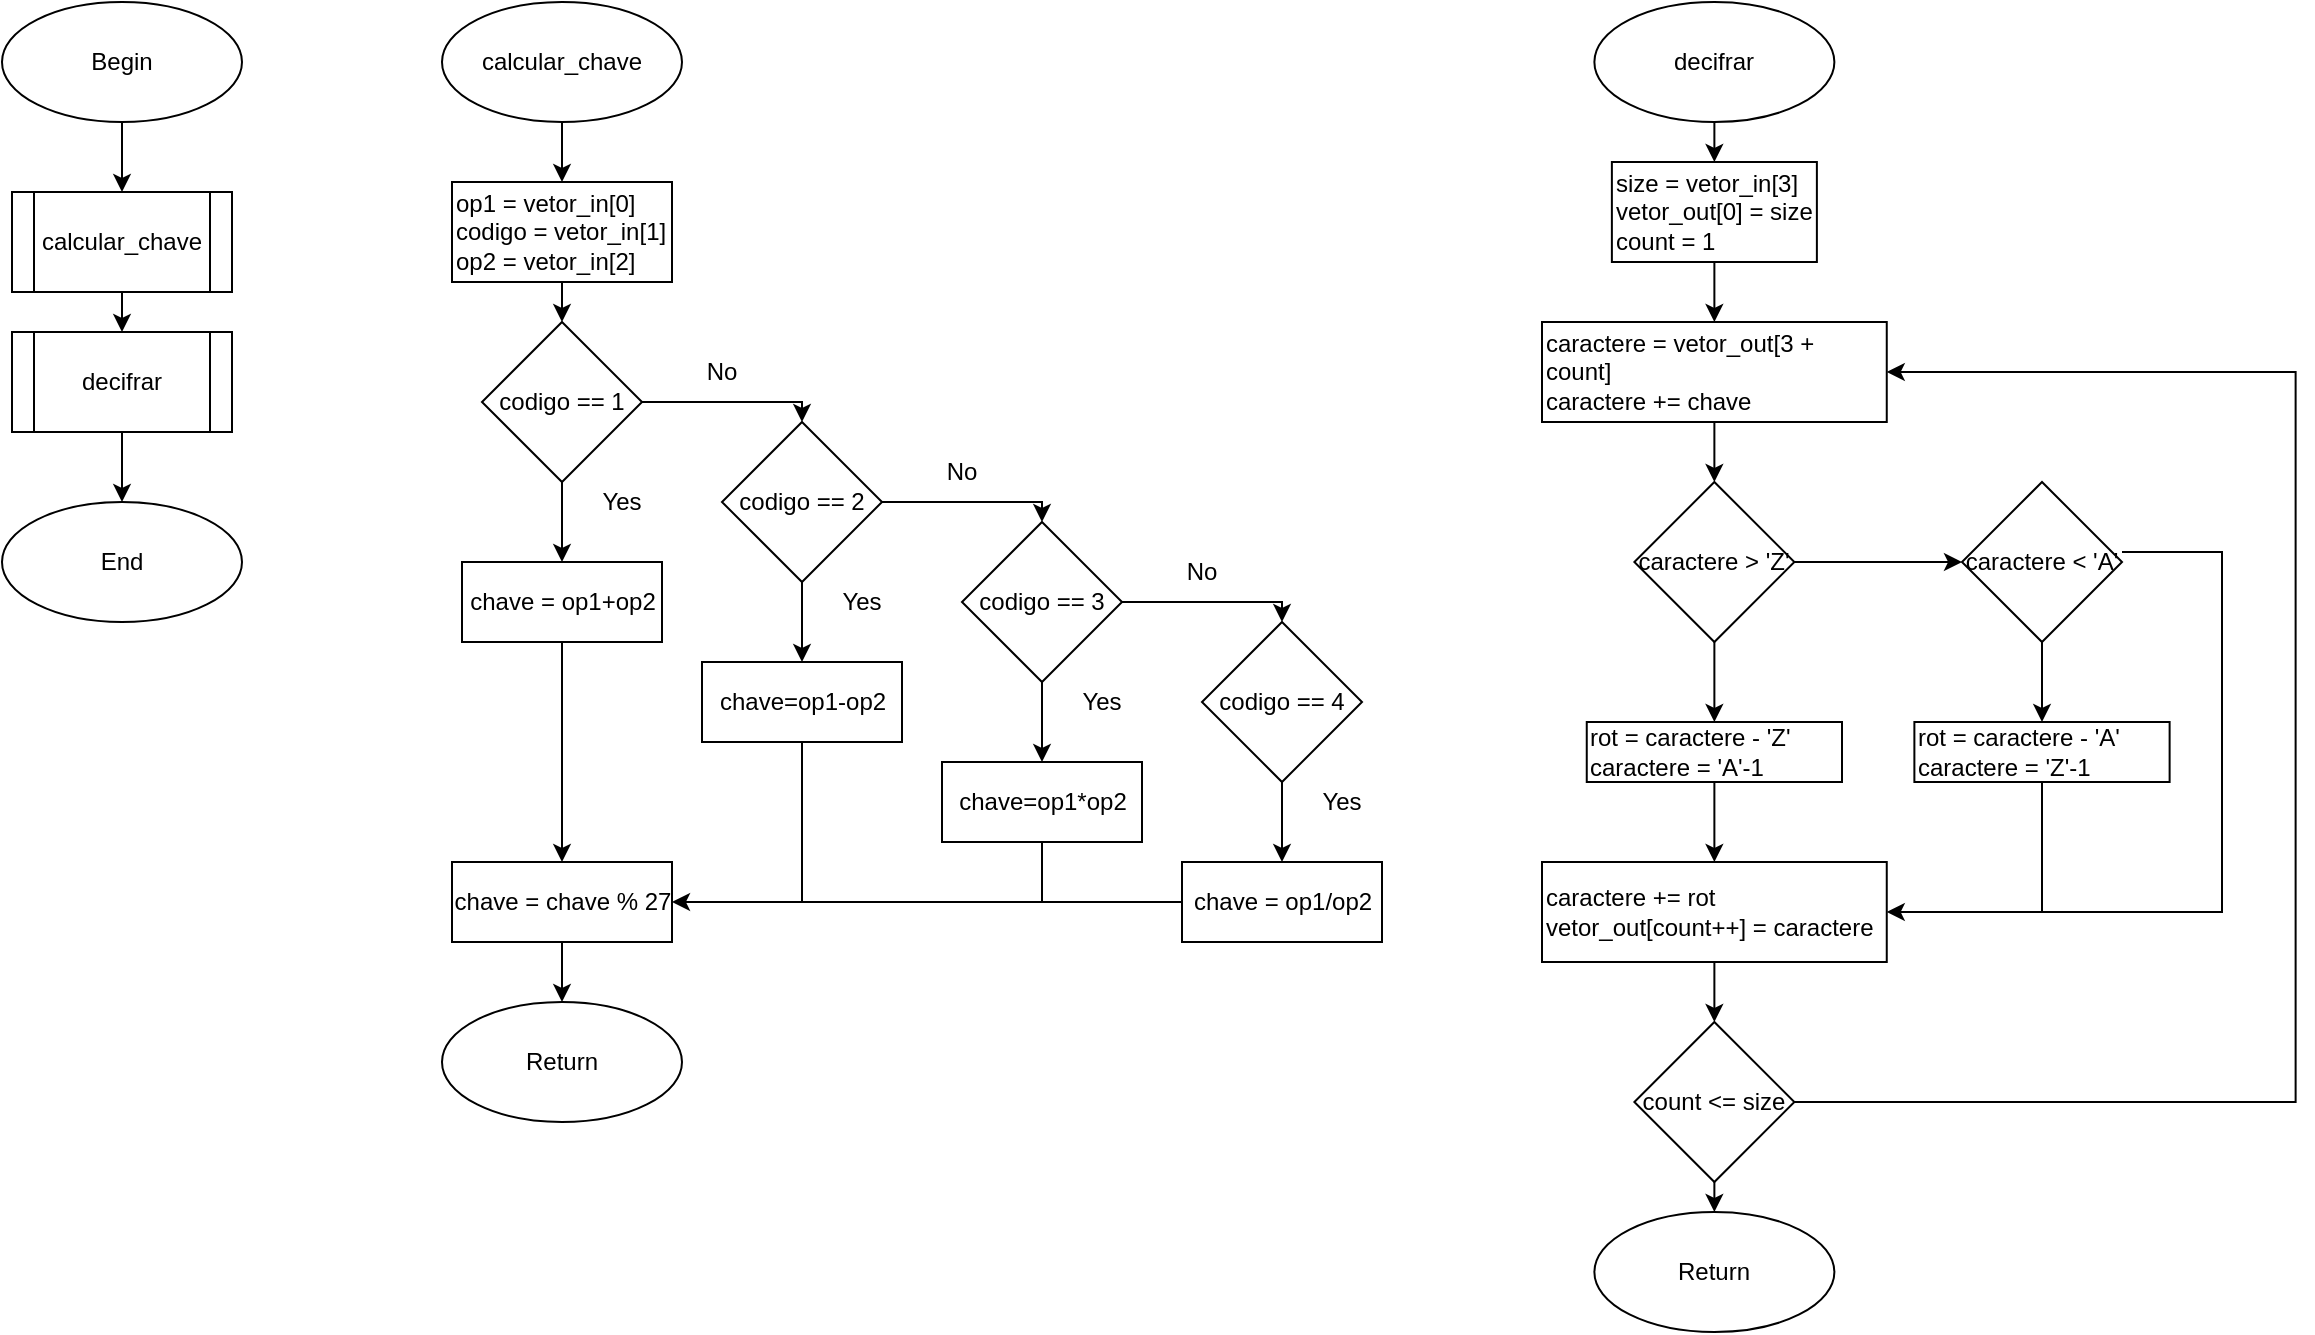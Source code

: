 <mxfile version="26.2.12">
  <diagram name="Page-1" id="YXJS-Zi__f1I-QAVSIZM">
    <mxGraphModel dx="1249" dy="694" grid="1" gridSize="10" guides="1" tooltips="1" connect="1" arrows="1" fold="1" page="1" pageScale="1" pageWidth="850" pageHeight="1100" math="0" shadow="0">
      <root>
        <mxCell id="0" />
        <mxCell id="1" parent="0" />
        <mxCell id="PuiejY6NGl0iXyvC64zE-1" value="Begin" style="ellipse;whiteSpace=wrap;html=1;" parent="1" vertex="1">
          <mxGeometry x="180" y="280" width="120" height="60" as="geometry" />
        </mxCell>
        <mxCell id="PuiejY6NGl0iXyvC64zE-38" value="decifrar" style="shape=process;whiteSpace=wrap;html=1;backgroundOutline=1;" parent="1" vertex="1">
          <mxGeometry x="185" y="445" width="110" height="50" as="geometry" />
        </mxCell>
        <mxCell id="PuiejY6NGl0iXyvC64zE-45" value="End" style="ellipse;whiteSpace=wrap;html=1;" parent="1" vertex="1">
          <mxGeometry x="180" y="530" width="120" height="60" as="geometry" />
        </mxCell>
        <mxCell id="PuiejY6NGl0iXyvC64zE-46" value="" style="endArrow=classic;html=1;rounded=0;entryX=0.5;entryY=0;entryDx=0;entryDy=0;exitX=0.5;exitY=1;exitDx=0;exitDy=0;" parent="1" source="PuiejY6NGl0iXyvC64zE-38" target="PuiejY6NGl0iXyvC64zE-45" edge="1">
          <mxGeometry width="50" height="50" relative="1" as="geometry">
            <mxPoint x="400" y="450" as="sourcePoint" />
            <mxPoint x="450" y="400" as="targetPoint" />
          </mxGeometry>
        </mxCell>
        <mxCell id="PuiejY6NGl0iXyvC64zE-47" value="decifrar" style="ellipse;whiteSpace=wrap;html=1;" parent="1" vertex="1">
          <mxGeometry x="976.19" y="280" width="120" height="60" as="geometry" />
        </mxCell>
        <mxCell id="PuiejY6NGl0iXyvC64zE-48" value="&lt;div&gt;size = vetor_in[3]&lt;/div&gt;&lt;div&gt;vetor_out[0] = size&lt;/div&gt;&lt;div&gt;count = 1&lt;/div&gt;" style="rounded=0;html=1;align=left;" parent="1" vertex="1">
          <mxGeometry x="984.94" y="360" width="102.5" height="50" as="geometry" />
        </mxCell>
        <mxCell id="PuiejY6NGl0iXyvC64zE-49" value="&lt;div&gt;op1 = vetor_in[0]&lt;/div&gt;&lt;div&gt;codigo = vetor_in[1]&lt;/div&gt;&lt;div&gt;op2 = vetor_in[2]&lt;/div&gt;" style="rounded=0;whiteSpace=wrap;html=1;align=left;" parent="1" vertex="1">
          <mxGeometry x="405" y="370" width="110" height="50" as="geometry" />
        </mxCell>
        <mxCell id="PuiejY6NGl0iXyvC64zE-52" value="&lt;div&gt;caractere = vetor_out[3 + count]&lt;/div&gt;&lt;div&gt;caractere += chave&lt;/div&gt;" style="rounded=0;whiteSpace=wrap;html=1;align=left;" parent="1" vertex="1">
          <mxGeometry x="950" y="440" width="172.38" height="50" as="geometry" />
        </mxCell>
        <mxCell id="PuiejY6NGl0iXyvC64zE-55" value="count &amp;lt;= size" style="rhombus;whiteSpace=wrap;html=1;" parent="1" vertex="1">
          <mxGeometry x="996.19" y="790" width="80" height="80" as="geometry" />
        </mxCell>
        <mxCell id="PuiejY6NGl0iXyvC64zE-57" value="" style="endArrow=classic;html=1;rounded=0;exitX=0.5;exitY=1;exitDx=0;exitDy=0;entryX=0.5;entryY=0;entryDx=0;entryDy=0;" parent="1" source="PuiejY6NGl0iXyvC64zE-47" target="PuiejY6NGl0iXyvC64zE-48" edge="1">
          <mxGeometry width="50" height="50" relative="1" as="geometry">
            <mxPoint x="936.19" y="490" as="sourcePoint" />
            <mxPoint x="986.19" y="440" as="targetPoint" />
          </mxGeometry>
        </mxCell>
        <mxCell id="PuiejY6NGl0iXyvC64zE-58" value="" style="endArrow=classic;html=1;rounded=0;exitX=0.5;exitY=1;exitDx=0;exitDy=0;entryX=0.5;entryY=0;entryDx=0;entryDy=0;" parent="1" source="PuiejY6NGl0iXyvC64zE-48" edge="1" target="PuiejY6NGl0iXyvC64zE-52">
          <mxGeometry width="50" height="50" relative="1" as="geometry">
            <mxPoint x="936.19" y="490" as="sourcePoint" />
            <mxPoint x="1036.19" y="470" as="targetPoint" />
          </mxGeometry>
        </mxCell>
        <mxCell id="PuiejY6NGl0iXyvC64zE-61" value="&lt;div&gt;Return&lt;/div&gt;" style="ellipse;whiteSpace=wrap;html=1;" parent="1" vertex="1">
          <mxGeometry x="976.19" y="885" width="120" height="60" as="geometry" />
        </mxCell>
        <mxCell id="PuiejY6NGl0iXyvC64zE-62" value="" style="endArrow=classic;html=1;rounded=0;exitX=0.5;exitY=1;exitDx=0;exitDy=0;entryX=0.5;entryY=0;entryDx=0;entryDy=0;" parent="1" source="PuiejY6NGl0iXyvC64zE-55" target="PuiejY6NGl0iXyvC64zE-61" edge="1">
          <mxGeometry width="50" height="50" relative="1" as="geometry">
            <mxPoint x="936.19" y="755" as="sourcePoint" />
            <mxPoint x="986.19" y="705" as="targetPoint" />
          </mxGeometry>
        </mxCell>
        <mxCell id="PuiejY6NGl0iXyvC64zE-64" value="calcular_chave" style="ellipse;whiteSpace=wrap;html=1;" parent="1" vertex="1">
          <mxGeometry x="400" y="280" width="120" height="60" as="geometry" />
        </mxCell>
        <mxCell id="PuiejY6NGl0iXyvC64zE-90" value="codigo == 1" style="rhombus;whiteSpace=wrap;html=1;" parent="1" vertex="1">
          <mxGeometry x="420" y="440" width="80" height="80" as="geometry" />
        </mxCell>
        <mxCell id="PuiejY6NGl0iXyvC64zE-91" value="codigo == 2" style="rhombus;whiteSpace=wrap;html=1;" parent="1" vertex="1">
          <mxGeometry x="540" y="490" width="80" height="80" as="geometry" />
        </mxCell>
        <mxCell id="PuiejY6NGl0iXyvC64zE-92" value="codigo == 3" style="rhombus;whiteSpace=wrap;html=1;" parent="1" vertex="1">
          <mxGeometry x="660" y="540" width="80" height="80" as="geometry" />
        </mxCell>
        <mxCell id="PuiejY6NGl0iXyvC64zE-93" value="codigo == 4" style="rhombus;whiteSpace=wrap;html=1;" parent="1" vertex="1">
          <mxGeometry x="780" y="590" width="80" height="80" as="geometry" />
        </mxCell>
        <mxCell id="PuiejY6NGl0iXyvC64zE-94" value="" style="endArrow=classic;html=1;rounded=0;exitX=1;exitY=0.5;exitDx=0;exitDy=0;entryX=0.5;entryY=0;entryDx=0;entryDy=0;" parent="1" source="PuiejY6NGl0iXyvC64zE-90" target="PuiejY6NGl0iXyvC64zE-91" edge="1">
          <mxGeometry width="50" height="50" relative="1" as="geometry">
            <mxPoint x="620" y="740" as="sourcePoint" />
            <mxPoint x="670" y="690" as="targetPoint" />
            <Array as="points">
              <mxPoint x="580" y="480" />
            </Array>
          </mxGeometry>
        </mxCell>
        <mxCell id="PuiejY6NGl0iXyvC64zE-95" value="" style="endArrow=classic;html=1;rounded=0;exitX=1;exitY=0.5;exitDx=0;exitDy=0;entryX=0.5;entryY=0;entryDx=0;entryDy=0;" parent="1" source="PuiejY6NGl0iXyvC64zE-91" target="PuiejY6NGl0iXyvC64zE-92" edge="1">
          <mxGeometry width="50" height="50" relative="1" as="geometry">
            <mxPoint x="620" y="740" as="sourcePoint" />
            <mxPoint x="670" y="690" as="targetPoint" />
            <Array as="points">
              <mxPoint x="700" y="530" />
            </Array>
          </mxGeometry>
        </mxCell>
        <mxCell id="PuiejY6NGl0iXyvC64zE-96" value="" style="endArrow=classic;html=1;rounded=0;exitX=1;exitY=0.5;exitDx=0;exitDy=0;entryX=0.5;entryY=0;entryDx=0;entryDy=0;" parent="1" source="PuiejY6NGl0iXyvC64zE-92" target="PuiejY6NGl0iXyvC64zE-93" edge="1">
          <mxGeometry width="50" height="50" relative="1" as="geometry">
            <mxPoint x="620" y="740" as="sourcePoint" />
            <mxPoint x="670" y="690" as="targetPoint" />
            <Array as="points">
              <mxPoint x="820" y="580" />
            </Array>
          </mxGeometry>
        </mxCell>
        <mxCell id="PuiejY6NGl0iXyvC64zE-97" value="chave = op1+op2" style="rounded=0;html=1;" parent="1" vertex="1">
          <mxGeometry x="410" y="560" width="100" height="40" as="geometry" />
        </mxCell>
        <mxCell id="PuiejY6NGl0iXyvC64zE-98" value="" style="endArrow=classic;html=1;rounded=0;exitX=0.5;exitY=1;exitDx=0;exitDy=0;entryX=0.5;entryY=0;entryDx=0;entryDy=0;" parent="1" source="PuiejY6NGl0iXyvC64zE-90" target="PuiejY6NGl0iXyvC64zE-97" edge="1">
          <mxGeometry width="50" height="50" relative="1" as="geometry">
            <mxPoint x="620" y="680" as="sourcePoint" />
            <mxPoint x="670" y="630" as="targetPoint" />
          </mxGeometry>
        </mxCell>
        <mxCell id="PuiejY6NGl0iXyvC64zE-99" value="" style="endArrow=classic;html=1;rounded=0;exitX=0.5;exitY=1;exitDx=0;exitDy=0;entryX=0.5;entryY=0;entryDx=0;entryDy=0;" parent="1" source="PuiejY6NGl0iXyvC64zE-91" target="PuiejY6NGl0iXyvC64zE-102" edge="1">
          <mxGeometry width="50" height="50" relative="1" as="geometry">
            <mxPoint x="620" y="680" as="sourcePoint" />
            <mxPoint x="580" y="610" as="targetPoint" />
          </mxGeometry>
        </mxCell>
        <mxCell id="PuiejY6NGl0iXyvC64zE-100" value="" style="endArrow=classic;html=1;rounded=0;exitX=0.5;exitY=1;exitDx=0;exitDy=0;entryX=0.5;entryY=0;entryDx=0;entryDy=0;" parent="1" source="PuiejY6NGl0iXyvC64zE-92" target="PuiejY6NGl0iXyvC64zE-103" edge="1">
          <mxGeometry width="50" height="50" relative="1" as="geometry">
            <mxPoint x="620" y="680" as="sourcePoint" />
            <mxPoint x="700" y="660" as="targetPoint" />
          </mxGeometry>
        </mxCell>
        <mxCell id="PuiejY6NGl0iXyvC64zE-101" value="" style="endArrow=classic;html=1;rounded=0;exitX=0.5;exitY=1;exitDx=0;exitDy=0;entryX=0.5;entryY=0;entryDx=0;entryDy=0;" parent="1" source="PuiejY6NGl0iXyvC64zE-93" target="PuiejY6NGl0iXyvC64zE-104" edge="1">
          <mxGeometry width="50" height="50" relative="1" as="geometry">
            <mxPoint x="620" y="680" as="sourcePoint" />
            <mxPoint x="840" y="700" as="targetPoint" />
          </mxGeometry>
        </mxCell>
        <mxCell id="PuiejY6NGl0iXyvC64zE-102" value="chave=op1-op2" style="rounded=0;html=1;" parent="1" vertex="1">
          <mxGeometry x="530" y="610" width="100" height="40" as="geometry" />
        </mxCell>
        <mxCell id="PuiejY6NGl0iXyvC64zE-103" value="chave=op1*op2" style="rounded=0;html=1;" parent="1" vertex="1">
          <mxGeometry x="650" y="660" width="100" height="40" as="geometry" />
        </mxCell>
        <mxCell id="PuiejY6NGl0iXyvC64zE-104" value="chave = op1/op2" style="rounded=0;html=1;" parent="1" vertex="1">
          <mxGeometry x="770" y="710" width="100" height="40" as="geometry" />
        </mxCell>
        <mxCell id="PuiejY6NGl0iXyvC64zE-105" value="Yes" style="text;html=1;align=center;verticalAlign=middle;whiteSpace=wrap;rounded=0;" parent="1" vertex="1">
          <mxGeometry x="460" y="515" width="60" height="30" as="geometry" />
        </mxCell>
        <mxCell id="PuiejY6NGl0iXyvC64zE-106" value="Yes" style="text;html=1;align=center;verticalAlign=middle;whiteSpace=wrap;rounded=0;" parent="1" vertex="1">
          <mxGeometry x="580" y="565" width="60" height="30" as="geometry" />
        </mxCell>
        <mxCell id="PuiejY6NGl0iXyvC64zE-107" value="Yes" style="text;html=1;align=center;verticalAlign=middle;whiteSpace=wrap;rounded=0;" parent="1" vertex="1">
          <mxGeometry x="700" y="615" width="60" height="30" as="geometry" />
        </mxCell>
        <mxCell id="PuiejY6NGl0iXyvC64zE-108" value="Yes" style="text;html=1;align=center;verticalAlign=middle;whiteSpace=wrap;rounded=0;" parent="1" vertex="1">
          <mxGeometry x="820" y="665" width="60" height="30" as="geometry" />
        </mxCell>
        <mxCell id="PuiejY6NGl0iXyvC64zE-109" value="&lt;div&gt;No&lt;/div&gt;" style="text;html=1;align=center;verticalAlign=middle;whiteSpace=wrap;rounded=0;" parent="1" vertex="1">
          <mxGeometry x="510" y="450" width="60" height="30" as="geometry" />
        </mxCell>
        <mxCell id="PuiejY6NGl0iXyvC64zE-110" value="&lt;div&gt;No&lt;/div&gt;" style="text;html=1;align=center;verticalAlign=middle;whiteSpace=wrap;rounded=0;" parent="1" vertex="1">
          <mxGeometry x="630" y="500" width="60" height="30" as="geometry" />
        </mxCell>
        <mxCell id="PuiejY6NGl0iXyvC64zE-111" value="&lt;div&gt;No&lt;/div&gt;" style="text;html=1;align=center;verticalAlign=middle;whiteSpace=wrap;rounded=0;" parent="1" vertex="1">
          <mxGeometry x="750" y="550" width="60" height="30" as="geometry" />
        </mxCell>
        <mxCell id="PuiejY6NGl0iXyvC64zE-113" value="" style="endArrow=classic;html=1;rounded=0;exitX=0;exitY=0.5;exitDx=0;exitDy=0;entryX=1;entryY=0.5;entryDx=0;entryDy=0;" parent="1" source="PuiejY6NGl0iXyvC64zE-104" target="QVXhYhQZ-t24UlNsuj7Y-1" edge="1">
          <mxGeometry width="50" height="50" relative="1" as="geometry">
            <mxPoint x="620" y="680" as="sourcePoint" />
            <mxPoint x="520" y="730" as="targetPoint" />
          </mxGeometry>
        </mxCell>
        <mxCell id="PuiejY6NGl0iXyvC64zE-114" value="" style="endArrow=classic;html=1;rounded=0;exitX=0.5;exitY=1;exitDx=0;exitDy=0;entryX=0.5;entryY=0;entryDx=0;entryDy=0;" parent="1" source="PuiejY6NGl0iXyvC64zE-97" target="QVXhYhQZ-t24UlNsuj7Y-1" edge="1">
          <mxGeometry width="50" height="50" relative="1" as="geometry">
            <mxPoint x="620" y="680" as="sourcePoint" />
            <mxPoint x="460" y="700" as="targetPoint" />
          </mxGeometry>
        </mxCell>
        <mxCell id="PuiejY6NGl0iXyvC64zE-115" value="" style="endArrow=none;html=1;rounded=0;exitX=0.5;exitY=1;exitDx=0;exitDy=0;" parent="1" source="PuiejY6NGl0iXyvC64zE-102" edge="1">
          <mxGeometry width="50" height="50" relative="1" as="geometry">
            <mxPoint x="620" y="680" as="sourcePoint" />
            <mxPoint x="580" y="730" as="targetPoint" />
          </mxGeometry>
        </mxCell>
        <mxCell id="PuiejY6NGl0iXyvC64zE-116" value="" style="endArrow=none;html=1;rounded=0;exitX=0.5;exitY=1;exitDx=0;exitDy=0;" parent="1" source="PuiejY6NGl0iXyvC64zE-103" edge="1">
          <mxGeometry width="50" height="50" relative="1" as="geometry">
            <mxPoint x="620" y="680" as="sourcePoint" />
            <mxPoint x="700" y="730" as="targetPoint" />
          </mxGeometry>
        </mxCell>
        <mxCell id="PuiejY6NGl0iXyvC64zE-124" value="calcular_chave" style="shape=process;whiteSpace=wrap;html=1;backgroundOutline=1;" parent="1" vertex="1">
          <mxGeometry x="185" y="375" width="110" height="50" as="geometry" />
        </mxCell>
        <mxCell id="PuiejY6NGl0iXyvC64zE-125" value="" style="endArrow=classic;html=1;rounded=0;exitX=0.5;exitY=1;exitDx=0;exitDy=0;entryX=0.5;entryY=0;entryDx=0;entryDy=0;" parent="1" source="PuiejY6NGl0iXyvC64zE-124" target="PuiejY6NGl0iXyvC64zE-38" edge="1">
          <mxGeometry width="50" height="50" relative="1" as="geometry">
            <mxPoint x="640" y="485" as="sourcePoint" />
            <mxPoint x="690" y="435" as="targetPoint" />
          </mxGeometry>
        </mxCell>
        <mxCell id="PuiejY6NGl0iXyvC64zE-127" value="" style="endArrow=classic;html=1;rounded=0;exitX=0.5;exitY=1;exitDx=0;exitDy=0;entryX=0.5;entryY=0;entryDx=0;entryDy=0;" parent="1" source="PuiejY6NGl0iXyvC64zE-49" target="PuiejY6NGl0iXyvC64zE-90" edge="1">
          <mxGeometry width="50" height="50" relative="1" as="geometry">
            <mxPoint x="590" y="550" as="sourcePoint" />
            <mxPoint x="640" y="500" as="targetPoint" />
          </mxGeometry>
        </mxCell>
        <mxCell id="PuiejY6NGl0iXyvC64zE-128" value="" style="endArrow=classic;html=1;rounded=0;exitX=0.5;exitY=1;exitDx=0;exitDy=0;entryX=0.5;entryY=0;entryDx=0;entryDy=0;" parent="1" source="PuiejY6NGl0iXyvC64zE-64" target="PuiejY6NGl0iXyvC64zE-49" edge="1">
          <mxGeometry width="50" height="50" relative="1" as="geometry">
            <mxPoint x="590" y="550" as="sourcePoint" />
            <mxPoint x="640" y="500" as="targetPoint" />
          </mxGeometry>
        </mxCell>
        <mxCell id="PuiejY6NGl0iXyvC64zE-129" value="" style="endArrow=classic;html=1;rounded=0;exitX=0.5;exitY=1;exitDx=0;exitDy=0;entryX=0.5;entryY=0;entryDx=0;entryDy=0;" parent="1" source="PuiejY6NGl0iXyvC64zE-1" target="PuiejY6NGl0iXyvC64zE-124" edge="1">
          <mxGeometry width="50" height="50" relative="1" as="geometry">
            <mxPoint x="590" y="550" as="sourcePoint" />
            <mxPoint x="640" y="500" as="targetPoint" />
          </mxGeometry>
        </mxCell>
        <mxCell id="QVXhYhQZ-t24UlNsuj7Y-1" value="chave = chave % 27" style="rounded=0;html=1;" vertex="1" parent="1">
          <mxGeometry x="405" y="710" width="110" height="40" as="geometry" />
        </mxCell>
        <mxCell id="QVXhYhQZ-t24UlNsuj7Y-4" value="&lt;div&gt;Return&lt;/div&gt;" style="ellipse;whiteSpace=wrap;html=1;" vertex="1" parent="1">
          <mxGeometry x="400" y="780" width="120" height="60" as="geometry" />
        </mxCell>
        <mxCell id="QVXhYhQZ-t24UlNsuj7Y-5" value="" style="endArrow=classic;html=1;rounded=0;exitX=0.5;exitY=1;exitDx=0;exitDy=0;entryX=0.5;entryY=0;entryDx=0;entryDy=0;" edge="1" parent="1" source="QVXhYhQZ-t24UlNsuj7Y-1" target="QVXhYhQZ-t24UlNsuj7Y-4">
          <mxGeometry width="50" height="50" relative="1" as="geometry">
            <mxPoint x="750" y="660" as="sourcePoint" />
            <mxPoint x="800" y="610" as="targetPoint" />
          </mxGeometry>
        </mxCell>
        <mxCell id="QVXhYhQZ-t24UlNsuj7Y-7" value="caractere &amp;gt; &#39;Z&#39;" style="rhombus;whiteSpace=wrap;html=1;" vertex="1" parent="1">
          <mxGeometry x="996.19" y="520" width="80" height="80" as="geometry" />
        </mxCell>
        <mxCell id="QVXhYhQZ-t24UlNsuj7Y-9" value="caractere &amp;lt; &#39;A&#39;" style="rhombus;whiteSpace=wrap;html=1;direction=south;" vertex="1" parent="1">
          <mxGeometry x="1160" y="520" width="80" height="80" as="geometry" />
        </mxCell>
        <mxCell id="QVXhYhQZ-t24UlNsuj7Y-11" value="" style="endArrow=classic;html=1;rounded=0;exitX=0.5;exitY=1;exitDx=0;exitDy=0;entryX=0.5;entryY=0;entryDx=0;entryDy=0;" edge="1" parent="1" source="PuiejY6NGl0iXyvC64zE-52" target="QVXhYhQZ-t24UlNsuj7Y-7">
          <mxGeometry width="50" height="50" relative="1" as="geometry">
            <mxPoint x="750" y="610" as="sourcePoint" />
            <mxPoint x="800" y="560" as="targetPoint" />
          </mxGeometry>
        </mxCell>
        <mxCell id="QVXhYhQZ-t24UlNsuj7Y-12" value="&lt;div&gt;rot = caractere - &#39;Z&#39;&lt;/div&gt;&lt;div&gt;caractere = &#39;A&#39;-1&lt;/div&gt;" style="rounded=0;whiteSpace=wrap;html=1;align=left;" vertex="1" parent="1">
          <mxGeometry x="972.38" y="640" width="127.62" height="30" as="geometry" />
        </mxCell>
        <mxCell id="QVXhYhQZ-t24UlNsuj7Y-14" value="&lt;div&gt;rot = caractere - &#39;A&#39;&lt;/div&gt;caractere = &#39;Z&#39;-1" style="rounded=0;whiteSpace=wrap;html=1;align=left;" vertex="1" parent="1">
          <mxGeometry x="1136.19" y="640" width="127.62" height="30" as="geometry" />
        </mxCell>
        <mxCell id="QVXhYhQZ-t24UlNsuj7Y-16" value="" style="endArrow=classic;html=1;rounded=0;entryX=0.5;entryY=1;entryDx=0;entryDy=0;exitX=1;exitY=0.5;exitDx=0;exitDy=0;" edge="1" parent="1" source="QVXhYhQZ-t24UlNsuj7Y-7" target="QVXhYhQZ-t24UlNsuj7Y-9">
          <mxGeometry width="50" height="50" relative="1" as="geometry">
            <mxPoint x="1080" y="560" as="sourcePoint" />
            <mxPoint x="800" y="560" as="targetPoint" />
          </mxGeometry>
        </mxCell>
        <mxCell id="QVXhYhQZ-t24UlNsuj7Y-17" value="" style="endArrow=classic;html=1;rounded=0;exitX=0.5;exitY=1;exitDx=0;exitDy=0;entryX=0.5;entryY=0;entryDx=0;entryDy=0;" edge="1" parent="1" source="QVXhYhQZ-t24UlNsuj7Y-7" target="QVXhYhQZ-t24UlNsuj7Y-12">
          <mxGeometry width="50" height="50" relative="1" as="geometry">
            <mxPoint x="750" y="610" as="sourcePoint" />
            <mxPoint x="800" y="560" as="targetPoint" />
          </mxGeometry>
        </mxCell>
        <mxCell id="QVXhYhQZ-t24UlNsuj7Y-18" value="" style="endArrow=classic;html=1;rounded=0;exitX=1;exitY=0.5;exitDx=0;exitDy=0;entryX=0.5;entryY=0;entryDx=0;entryDy=0;" edge="1" parent="1" source="QVXhYhQZ-t24UlNsuj7Y-9" target="QVXhYhQZ-t24UlNsuj7Y-14">
          <mxGeometry width="50" height="50" relative="1" as="geometry">
            <mxPoint x="750" y="610" as="sourcePoint" />
            <mxPoint x="800" y="560" as="targetPoint" />
          </mxGeometry>
        </mxCell>
        <mxCell id="QVXhYhQZ-t24UlNsuj7Y-20" value="&lt;div&gt;caractere += rot&lt;/div&gt;&lt;div&gt;vetor_out[count++] = caractere&lt;/div&gt;" style="rounded=0;whiteSpace=wrap;html=1;align=left;" vertex="1" parent="1">
          <mxGeometry x="950" y="710" width="172.38" height="50" as="geometry" />
        </mxCell>
        <mxCell id="QVXhYhQZ-t24UlNsuj7Y-21" value="" style="endArrow=classic;html=1;rounded=0;exitX=0.5;exitY=1;exitDx=0;exitDy=0;entryX=0.5;entryY=0;entryDx=0;entryDy=0;" edge="1" parent="1" source="QVXhYhQZ-t24UlNsuj7Y-12" target="QVXhYhQZ-t24UlNsuj7Y-20">
          <mxGeometry width="50" height="50" relative="1" as="geometry">
            <mxPoint x="750" y="660" as="sourcePoint" />
            <mxPoint x="800" y="610" as="targetPoint" />
          </mxGeometry>
        </mxCell>
        <mxCell id="QVXhYhQZ-t24UlNsuj7Y-22" value="" style="endArrow=classic;html=1;rounded=0;exitX=0.5;exitY=1;exitDx=0;exitDy=0;entryX=1;entryY=0.5;entryDx=0;entryDy=0;" edge="1" parent="1" source="QVXhYhQZ-t24UlNsuj7Y-14" target="QVXhYhQZ-t24UlNsuj7Y-20">
          <mxGeometry width="50" height="50" relative="1" as="geometry">
            <mxPoint x="750" y="660" as="sourcePoint" />
            <mxPoint x="800" y="610" as="targetPoint" />
            <Array as="points">
              <mxPoint x="1200" y="735" />
            </Array>
          </mxGeometry>
        </mxCell>
        <mxCell id="QVXhYhQZ-t24UlNsuj7Y-23" value="" style="endArrow=classic;html=1;rounded=0;exitX=0.5;exitY=1;exitDx=0;exitDy=0;entryX=0.5;entryY=0;entryDx=0;entryDy=0;" edge="1" parent="1" source="QVXhYhQZ-t24UlNsuj7Y-20" target="PuiejY6NGl0iXyvC64zE-55">
          <mxGeometry width="50" height="50" relative="1" as="geometry">
            <mxPoint x="750" y="700" as="sourcePoint" />
            <mxPoint x="800" y="650" as="targetPoint" />
          </mxGeometry>
        </mxCell>
        <mxCell id="QVXhYhQZ-t24UlNsuj7Y-24" value="" style="endArrow=classic;html=1;rounded=0;entryX=1;entryY=0.5;entryDx=0;entryDy=0;exitX=1;exitY=0.5;exitDx=0;exitDy=0;" edge="1" parent="1" source="PuiejY6NGl0iXyvC64zE-55" target="PuiejY6NGl0iXyvC64zE-52">
          <mxGeometry width="50" height="50" relative="1" as="geometry">
            <mxPoint x="1110" y="830" as="sourcePoint" />
            <mxPoint x="1169.19" y="465" as="targetPoint" />
            <Array as="points">
              <mxPoint x="1326.81" y="830" />
              <mxPoint x="1326.81" y="465" />
            </Array>
          </mxGeometry>
        </mxCell>
        <mxCell id="QVXhYhQZ-t24UlNsuj7Y-27" value="" style="endArrow=none;html=1;rounded=0;entryX=0.5;entryY=0;entryDx=0;entryDy=0;" edge="1" parent="1">
          <mxGeometry width="50" height="50" relative="1" as="geometry">
            <mxPoint x="1200" y="735" as="sourcePoint" />
            <mxPoint x="1240" y="555" as="targetPoint" />
            <Array as="points">
              <mxPoint x="1290" y="735" />
              <mxPoint x="1290" y="555" />
            </Array>
          </mxGeometry>
        </mxCell>
      </root>
    </mxGraphModel>
  </diagram>
</mxfile>
